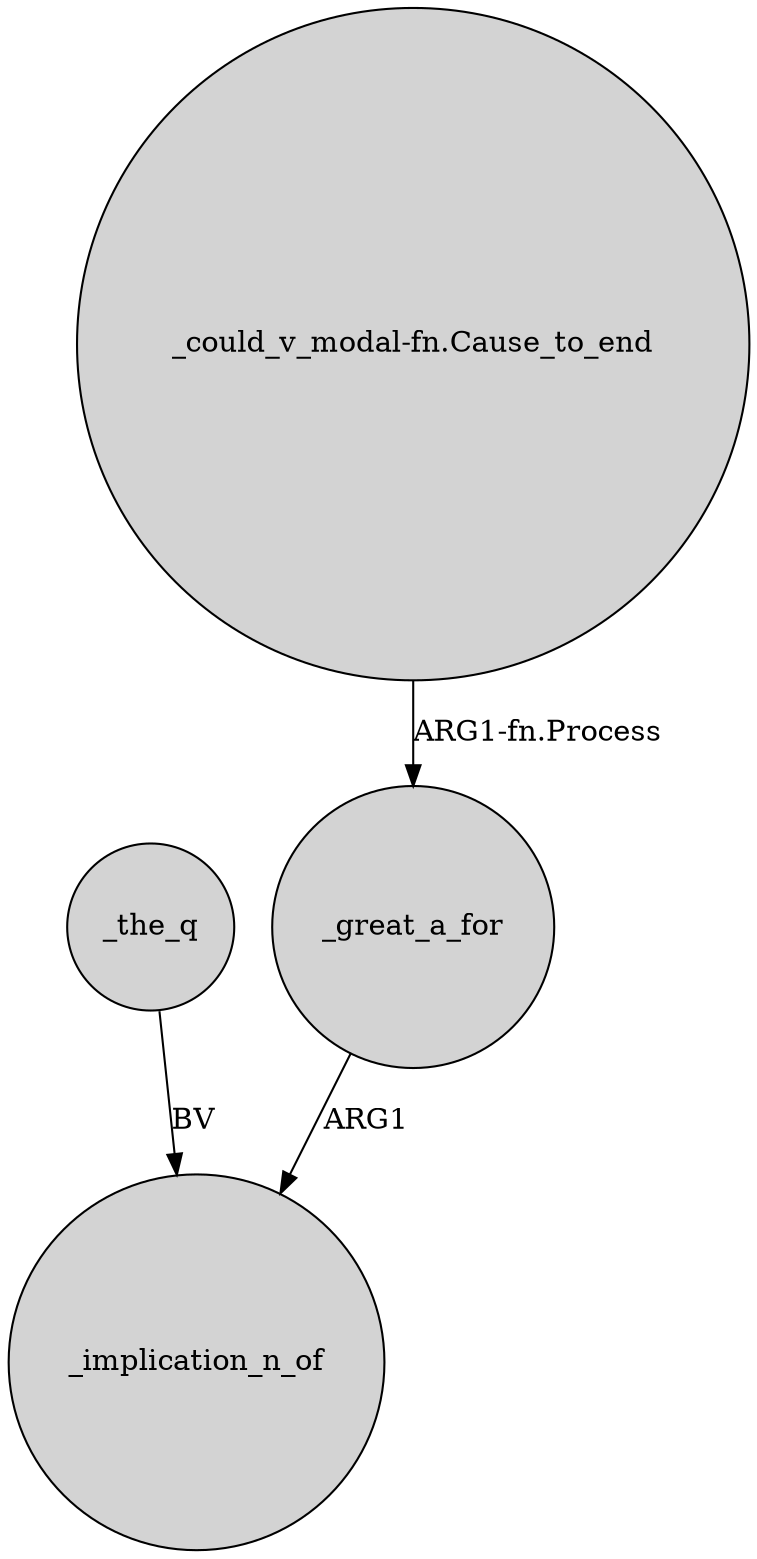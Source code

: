 digraph {
	node [shape=circle style=filled]
	_great_a_for -> _implication_n_of [label=ARG1]
	_the_q -> _implication_n_of [label=BV]
	"_could_v_modal-fn.Cause_to_end" -> _great_a_for [label="ARG1-fn.Process"]
}
